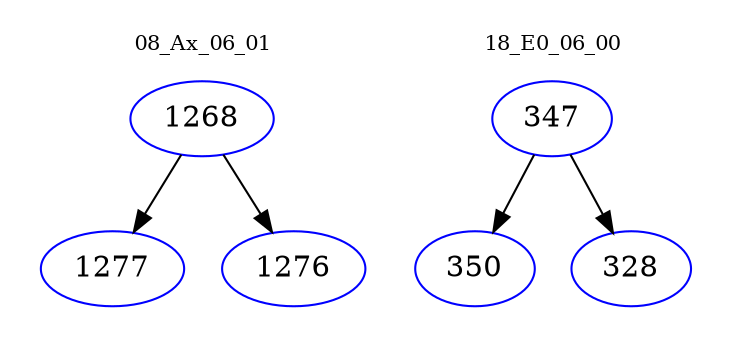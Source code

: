 digraph{
subgraph cluster_0 {
color = white
label = "08_Ax_06_01";
fontsize=10;
T0_1268 [label="1268", color="blue"]
T0_1268 -> T0_1277 [color="black"]
T0_1277 [label="1277", color="blue"]
T0_1268 -> T0_1276 [color="black"]
T0_1276 [label="1276", color="blue"]
}
subgraph cluster_1 {
color = white
label = "18_E0_06_00";
fontsize=10;
T1_347 [label="347", color="blue"]
T1_347 -> T1_350 [color="black"]
T1_350 [label="350", color="blue"]
T1_347 -> T1_328 [color="black"]
T1_328 [label="328", color="blue"]
}
}
